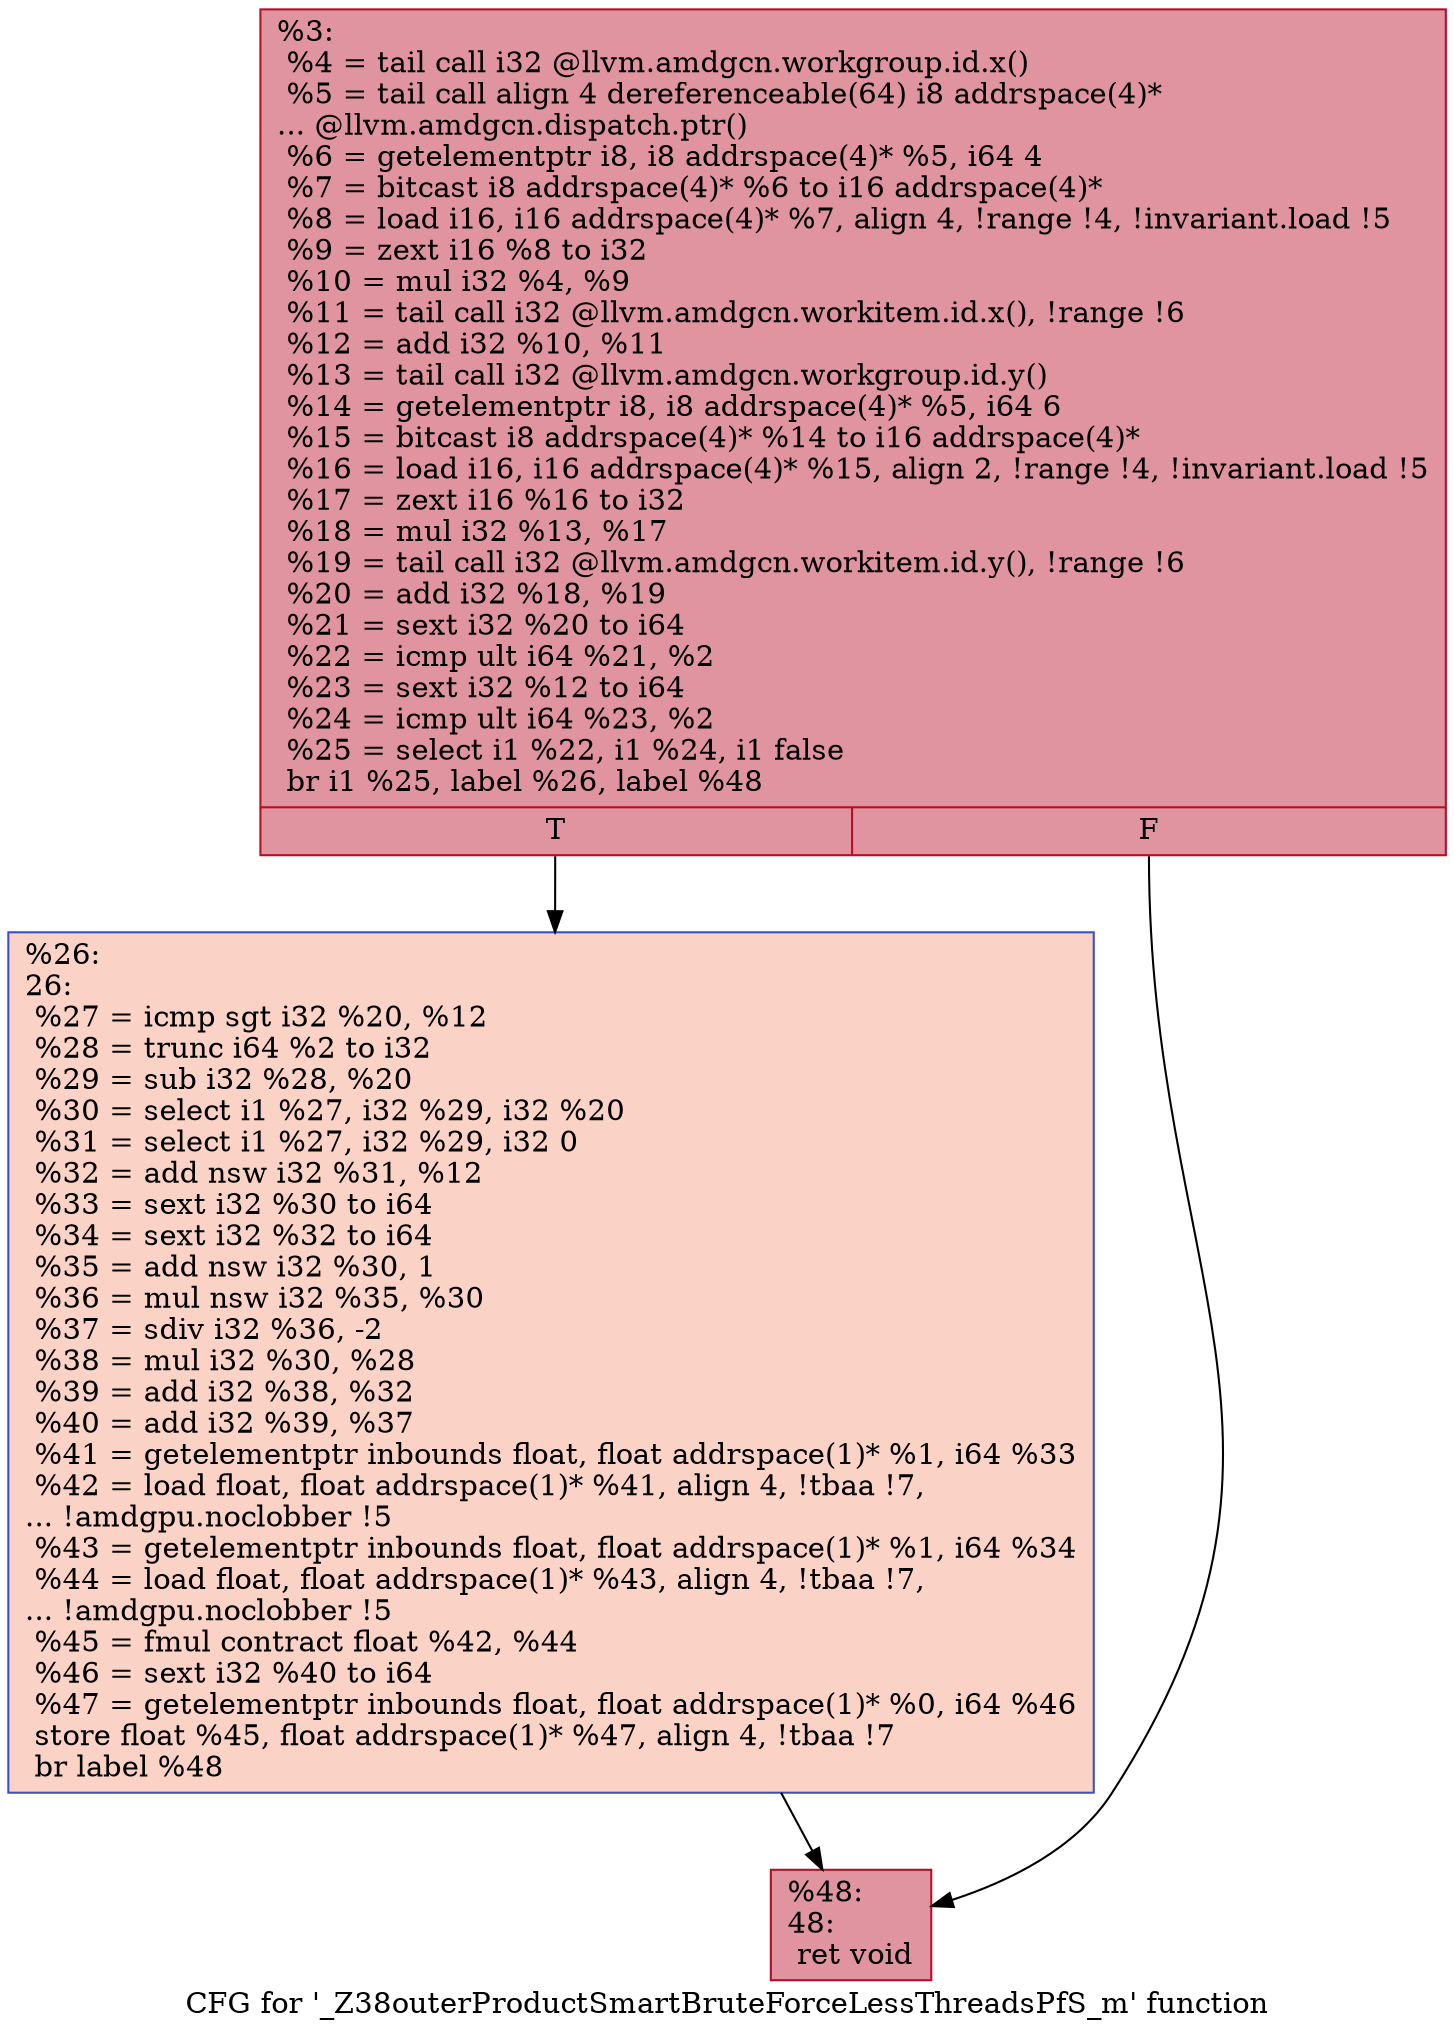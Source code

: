 digraph "CFG for '_Z38outerProductSmartBruteForceLessThreadsPfS_m' function" {
	label="CFG for '_Z38outerProductSmartBruteForceLessThreadsPfS_m' function";

	Node0x5645580 [shape=record,color="#b70d28ff", style=filled, fillcolor="#b70d2870",label="{%3:\l  %4 = tail call i32 @llvm.amdgcn.workgroup.id.x()\l  %5 = tail call align 4 dereferenceable(64) i8 addrspace(4)*\l... @llvm.amdgcn.dispatch.ptr()\l  %6 = getelementptr i8, i8 addrspace(4)* %5, i64 4\l  %7 = bitcast i8 addrspace(4)* %6 to i16 addrspace(4)*\l  %8 = load i16, i16 addrspace(4)* %7, align 4, !range !4, !invariant.load !5\l  %9 = zext i16 %8 to i32\l  %10 = mul i32 %4, %9\l  %11 = tail call i32 @llvm.amdgcn.workitem.id.x(), !range !6\l  %12 = add i32 %10, %11\l  %13 = tail call i32 @llvm.amdgcn.workgroup.id.y()\l  %14 = getelementptr i8, i8 addrspace(4)* %5, i64 6\l  %15 = bitcast i8 addrspace(4)* %14 to i16 addrspace(4)*\l  %16 = load i16, i16 addrspace(4)* %15, align 2, !range !4, !invariant.load !5\l  %17 = zext i16 %16 to i32\l  %18 = mul i32 %13, %17\l  %19 = tail call i32 @llvm.amdgcn.workitem.id.y(), !range !6\l  %20 = add i32 %18, %19\l  %21 = sext i32 %20 to i64\l  %22 = icmp ult i64 %21, %2\l  %23 = sext i32 %12 to i64\l  %24 = icmp ult i64 %23, %2\l  %25 = select i1 %22, i1 %24, i1 false\l  br i1 %25, label %26, label %48\l|{<s0>T|<s1>F}}"];
	Node0x5645580:s0 -> Node0x5649150;
	Node0x5645580:s1 -> Node0x56491e0;
	Node0x5649150 [shape=record,color="#3d50c3ff", style=filled, fillcolor="#f59c7d70",label="{%26:\l26:                                               \l  %27 = icmp sgt i32 %20, %12\l  %28 = trunc i64 %2 to i32\l  %29 = sub i32 %28, %20\l  %30 = select i1 %27, i32 %29, i32 %20\l  %31 = select i1 %27, i32 %29, i32 0\l  %32 = add nsw i32 %31, %12\l  %33 = sext i32 %30 to i64\l  %34 = sext i32 %32 to i64\l  %35 = add nsw i32 %30, 1\l  %36 = mul nsw i32 %35, %30\l  %37 = sdiv i32 %36, -2\l  %38 = mul i32 %30, %28\l  %39 = add i32 %38, %32\l  %40 = add i32 %39, %37\l  %41 = getelementptr inbounds float, float addrspace(1)* %1, i64 %33\l  %42 = load float, float addrspace(1)* %41, align 4, !tbaa !7,\l... !amdgpu.noclobber !5\l  %43 = getelementptr inbounds float, float addrspace(1)* %1, i64 %34\l  %44 = load float, float addrspace(1)* %43, align 4, !tbaa !7,\l... !amdgpu.noclobber !5\l  %45 = fmul contract float %42, %44\l  %46 = sext i32 %40 to i64\l  %47 = getelementptr inbounds float, float addrspace(1)* %0, i64 %46\l  store float %45, float addrspace(1)* %47, align 4, !tbaa !7\l  br label %48\l}"];
	Node0x5649150 -> Node0x56491e0;
	Node0x56491e0 [shape=record,color="#b70d28ff", style=filled, fillcolor="#b70d2870",label="{%48:\l48:                                               \l  ret void\l}"];
}
